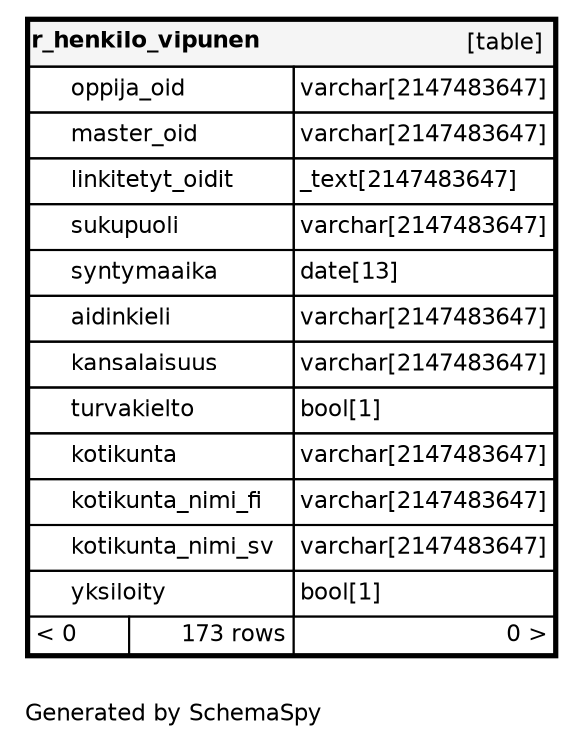 digraph "oneDegreeRelationshipsDiagram" {
  graph [    rankdir="RL"    bgcolor="#ffffff"    label="\nGenerated by SchemaSpy"    labeljust="l"    nodesep="0.18"    ranksep="0.46"    fontname="Helvetica"    fontsize="11"    ration="compress"  ];  node [    fontname="Helvetica"    fontsize="11"    shape="plaintext"  ];  edge [    arrowsize="0.8"  ];
  "r_henkilo_vipunen" [
   label=<
    <TABLE BORDER="2" CELLBORDER="1" CELLSPACING="0" BGCOLOR="#ffffff">
      <TR><TD COLSPAN="4"  BGCOLOR="#f5f5f5"><TABLE BORDER="0" CELLSPACING="0"><TR><TD ALIGN="LEFT" FIXEDSIZE="TRUE" WIDTH="106" HEIGHT="16"><B>r_henkilo_vipunen</B></TD><TD ALIGN="RIGHT">[table]</TD></TR></TABLE></TD></TR>
      <TR><TD PORT="oppija_oid" COLSPAN="2" ALIGN="LEFT"><TABLE BORDER="0" CELLSPACING="0" ALIGN="LEFT"><TR ALIGN="LEFT"><TD ALIGN="LEFT" FIXEDSIZE="TRUE" WIDTH="15" HEIGHT="16"></TD><TD ALIGN="LEFT" FIXEDSIZE="TRUE" WIDTH="106" HEIGHT="16">oppija_oid</TD></TR></TABLE></TD><TD PORT="oppija_oid.type" ALIGN="LEFT">varchar[2147483647]</TD></TR>
      <TR><TD PORT="master_oid" COLSPAN="2" ALIGN="LEFT"><TABLE BORDER="0" CELLSPACING="0" ALIGN="LEFT"><TR ALIGN="LEFT"><TD ALIGN="LEFT" FIXEDSIZE="TRUE" WIDTH="15" HEIGHT="16"></TD><TD ALIGN="LEFT" FIXEDSIZE="TRUE" WIDTH="106" HEIGHT="16">master_oid</TD></TR></TABLE></TD><TD PORT="master_oid.type" ALIGN="LEFT">varchar[2147483647]</TD></TR>
      <TR><TD PORT="linkitetyt_oidit" COLSPAN="2" ALIGN="LEFT"><TABLE BORDER="0" CELLSPACING="0" ALIGN="LEFT"><TR ALIGN="LEFT"><TD ALIGN="LEFT" FIXEDSIZE="TRUE" WIDTH="15" HEIGHT="16"></TD><TD ALIGN="LEFT" FIXEDSIZE="TRUE" WIDTH="106" HEIGHT="16">linkitetyt_oidit</TD></TR></TABLE></TD><TD PORT="linkitetyt_oidit.type" ALIGN="LEFT">_text[2147483647]</TD></TR>
      <TR><TD PORT="sukupuoli" COLSPAN="2" ALIGN="LEFT"><TABLE BORDER="0" CELLSPACING="0" ALIGN="LEFT"><TR ALIGN="LEFT"><TD ALIGN="LEFT" FIXEDSIZE="TRUE" WIDTH="15" HEIGHT="16"></TD><TD ALIGN="LEFT" FIXEDSIZE="TRUE" WIDTH="106" HEIGHT="16">sukupuoli</TD></TR></TABLE></TD><TD PORT="sukupuoli.type" ALIGN="LEFT">varchar[2147483647]</TD></TR>
      <TR><TD PORT="syntymaaika" COLSPAN="2" ALIGN="LEFT"><TABLE BORDER="0" CELLSPACING="0" ALIGN="LEFT"><TR ALIGN="LEFT"><TD ALIGN="LEFT" FIXEDSIZE="TRUE" WIDTH="15" HEIGHT="16"></TD><TD ALIGN="LEFT" FIXEDSIZE="TRUE" WIDTH="106" HEIGHT="16">syntymaaika</TD></TR></TABLE></TD><TD PORT="syntymaaika.type" ALIGN="LEFT">date[13]</TD></TR>
      <TR><TD PORT="aidinkieli" COLSPAN="2" ALIGN="LEFT"><TABLE BORDER="0" CELLSPACING="0" ALIGN="LEFT"><TR ALIGN="LEFT"><TD ALIGN="LEFT" FIXEDSIZE="TRUE" WIDTH="15" HEIGHT="16"></TD><TD ALIGN="LEFT" FIXEDSIZE="TRUE" WIDTH="106" HEIGHT="16">aidinkieli</TD></TR></TABLE></TD><TD PORT="aidinkieli.type" ALIGN="LEFT">varchar[2147483647]</TD></TR>
      <TR><TD PORT="kansalaisuus" COLSPAN="2" ALIGN="LEFT"><TABLE BORDER="0" CELLSPACING="0" ALIGN="LEFT"><TR ALIGN="LEFT"><TD ALIGN="LEFT" FIXEDSIZE="TRUE" WIDTH="15" HEIGHT="16"></TD><TD ALIGN="LEFT" FIXEDSIZE="TRUE" WIDTH="106" HEIGHT="16">kansalaisuus</TD></TR></TABLE></TD><TD PORT="kansalaisuus.type" ALIGN="LEFT">varchar[2147483647]</TD></TR>
      <TR><TD PORT="turvakielto" COLSPAN="2" ALIGN="LEFT"><TABLE BORDER="0" CELLSPACING="0" ALIGN="LEFT"><TR ALIGN="LEFT"><TD ALIGN="LEFT" FIXEDSIZE="TRUE" WIDTH="15" HEIGHT="16"></TD><TD ALIGN="LEFT" FIXEDSIZE="TRUE" WIDTH="106" HEIGHT="16">turvakielto</TD></TR></TABLE></TD><TD PORT="turvakielto.type" ALIGN="LEFT">bool[1]</TD></TR>
      <TR><TD PORT="kotikunta" COLSPAN="2" ALIGN="LEFT"><TABLE BORDER="0" CELLSPACING="0" ALIGN="LEFT"><TR ALIGN="LEFT"><TD ALIGN="LEFT" FIXEDSIZE="TRUE" WIDTH="15" HEIGHT="16"></TD><TD ALIGN="LEFT" FIXEDSIZE="TRUE" WIDTH="106" HEIGHT="16">kotikunta</TD></TR></TABLE></TD><TD PORT="kotikunta.type" ALIGN="LEFT">varchar[2147483647]</TD></TR>
      <TR><TD PORT="kotikunta_nimi_fi" COLSPAN="2" ALIGN="LEFT"><TABLE BORDER="0" CELLSPACING="0" ALIGN="LEFT"><TR ALIGN="LEFT"><TD ALIGN="LEFT" FIXEDSIZE="TRUE" WIDTH="15" HEIGHT="16"></TD><TD ALIGN="LEFT" FIXEDSIZE="TRUE" WIDTH="106" HEIGHT="16">kotikunta_nimi_fi</TD></TR></TABLE></TD><TD PORT="kotikunta_nimi_fi.type" ALIGN="LEFT">varchar[2147483647]</TD></TR>
      <TR><TD PORT="kotikunta_nimi_sv" COLSPAN="2" ALIGN="LEFT"><TABLE BORDER="0" CELLSPACING="0" ALIGN="LEFT"><TR ALIGN="LEFT"><TD ALIGN="LEFT" FIXEDSIZE="TRUE" WIDTH="15" HEIGHT="16"></TD><TD ALIGN="LEFT" FIXEDSIZE="TRUE" WIDTH="106" HEIGHT="16">kotikunta_nimi_sv</TD></TR></TABLE></TD><TD PORT="kotikunta_nimi_sv.type" ALIGN="LEFT">varchar[2147483647]</TD></TR>
      <TR><TD PORT="yksiloity" COLSPAN="2" ALIGN="LEFT"><TABLE BORDER="0" CELLSPACING="0" ALIGN="LEFT"><TR ALIGN="LEFT"><TD ALIGN="LEFT" FIXEDSIZE="TRUE" WIDTH="15" HEIGHT="16"></TD><TD ALIGN="LEFT" FIXEDSIZE="TRUE" WIDTH="106" HEIGHT="16">yksiloity</TD></TR></TABLE></TD><TD PORT="yksiloity.type" ALIGN="LEFT">bool[1]</TD></TR>
      <TR><TD ALIGN="LEFT" BGCOLOR="#ffffff">&lt; 0</TD><TD ALIGN="RIGHT" BGCOLOR="#ffffff">173 rows</TD><TD ALIGN="RIGHT" BGCOLOR="#ffffff">0 &gt;</TD></TR>
    </TABLE>>
    URL="../../tables/r_henkilo_vipunen.html"
    target="_top"
    tooltip="r_henkilo_vipunen"
  ];
}
